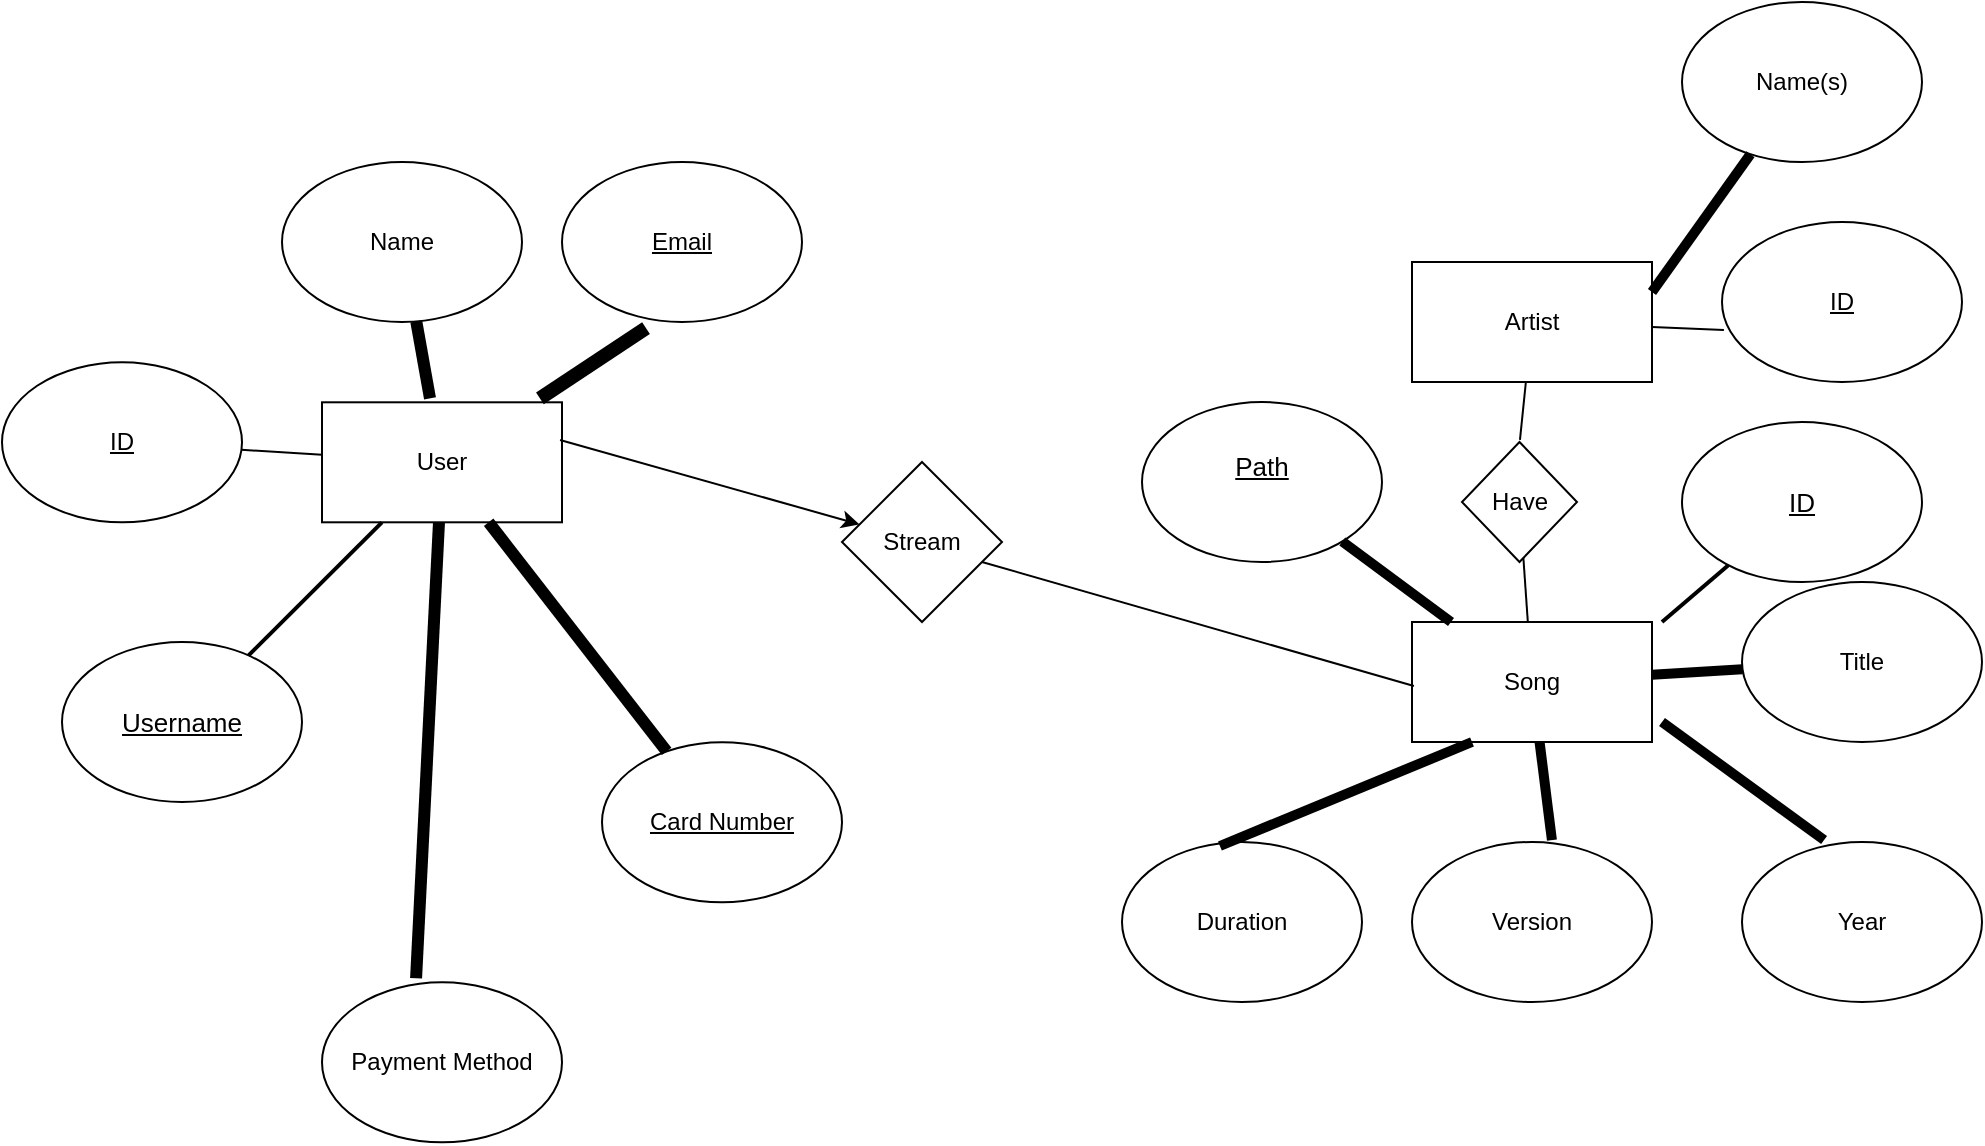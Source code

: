 <mxfile>
    <diagram id="u3KfXxupY5U_fTgw_lSb" name="Page-1">
        <mxGraphModel dx="1177" dy="1589" grid="1" gridSize="10" guides="1" tooltips="1" connect="0" arrows="1" fold="1" page="1" pageScale="1" pageWidth="850" pageHeight="1100" math="0" shadow="0">
            <root>
                <mxCell id="0"/>
                <mxCell id="1" parent="0"/>
                <mxCell id="2" value="User" style="rounded=0;whiteSpace=wrap;html=1;" parent="1" vertex="1">
                    <mxGeometry x="130" y="180.15" width="120" height="60" as="geometry"/>
                </mxCell>
                <mxCell id="3" value="Artist" style="rounded=0;whiteSpace=wrap;html=1;" parent="1" vertex="1">
                    <mxGeometry x="675" y="110" width="120" height="60" as="geometry"/>
                </mxCell>
                <mxCell id="4" value="Song" style="rounded=0;whiteSpace=wrap;html=1;" parent="1" vertex="1">
                    <mxGeometry x="675" y="290" width="120" height="60" as="geometry"/>
                </mxCell>
                <mxCell id="6" value="&lt;span&gt;Title&lt;/span&gt;" style="ellipse;whiteSpace=wrap;html=1;fontStyle=0" parent="1" vertex="1">
                    <mxGeometry x="840" y="270" width="120" height="80" as="geometry"/>
                </mxCell>
                <mxCell id="7" value="&lt;span&gt;Version&lt;/span&gt;" style="ellipse;whiteSpace=wrap;html=1;fontStyle=0" parent="1" vertex="1">
                    <mxGeometry x="675" y="400" width="120" height="80" as="geometry"/>
                </mxCell>
                <mxCell id="8" value="&lt;span&gt;Year&lt;/span&gt;" style="ellipse;whiteSpace=wrap;html=1;fontStyle=0" parent="1" vertex="1">
                    <mxGeometry x="840" y="400" width="120" height="80" as="geometry"/>
                </mxCell>
                <mxCell id="9" value="&lt;span&gt;Duration&lt;/span&gt;" style="ellipse;whiteSpace=wrap;html=1;fontStyle=0" parent="1" vertex="1">
                    <mxGeometry x="530" y="400" width="120" height="80" as="geometry"/>
                </mxCell>
                <mxCell id="10" value="Name" style="ellipse;whiteSpace=wrap;html=1;fontStyle=0" parent="1" vertex="1">
                    <mxGeometry x="110" y="60" width="120" height="80" as="geometry"/>
                </mxCell>
                <mxCell id="11" value="&lt;u&gt;Email&lt;/u&gt;" style="ellipse;whiteSpace=wrap;html=1;" parent="1" vertex="1">
                    <mxGeometry x="250" y="60" width="120" height="80" as="geometry"/>
                </mxCell>
                <mxCell id="12" value="Name(s)" style="ellipse;whiteSpace=wrap;html=1;" parent="1" vertex="1">
                    <mxGeometry x="810" y="-20" width="120" height="80" as="geometry"/>
                </mxCell>
                <mxCell id="13" value="&lt;u&gt;ID&lt;/u&gt;" style="ellipse;whiteSpace=wrap;html=1;" parent="1" vertex="1">
                    <mxGeometry x="830" y="90" width="120" height="80" as="geometry"/>
                </mxCell>
                <mxCell id="14" value="&lt;u&gt;ID&lt;/u&gt;" style="ellipse;whiteSpace=wrap;html=1;" parent="1" vertex="1">
                    <mxGeometry x="-30" y="160.15" width="120" height="80" as="geometry"/>
                </mxCell>
                <mxCell id="15" value="Payment Method" style="ellipse;whiteSpace=wrap;html=1;" parent="1" vertex="1">
                    <mxGeometry x="130" y="470.15" width="120" height="80" as="geometry"/>
                </mxCell>
                <mxCell id="16" value="&lt;u&gt;Card Number&lt;/u&gt;" style="ellipse;whiteSpace=wrap;html=1;" parent="1" vertex="1">
                    <mxGeometry x="270" y="350.15" width="120" height="80" as="geometry"/>
                </mxCell>
                <mxCell id="18" value="Have" style="rhombus;whiteSpace=wrap;html=1;" parent="1" vertex="1">
                    <mxGeometry x="700" y="200" width="57.5" height="60" as="geometry"/>
                </mxCell>
                <mxCell id="23" value="" style="endArrow=none;html=1;exitX=0.45;exitY=-0.033;exitDx=0;exitDy=0;exitPerimeter=0;strokeWidth=6;" parent="1" source="2" target="10" edge="1">
                    <mxGeometry width="50" height="50" relative="1" as="geometry">
                        <mxPoint x="320" y="260.15" as="sourcePoint"/>
                        <mxPoint x="183.04" y="150.15" as="targetPoint"/>
                    </mxGeometry>
                </mxCell>
                <mxCell id="25" value="" style="endArrow=none;html=1;" parent="1" source="2" target="14" edge="1">
                    <mxGeometry width="50" height="50" relative="1" as="geometry">
                        <mxPoint x="320" y="260.15" as="sourcePoint"/>
                        <mxPoint x="370" y="210.15" as="targetPoint"/>
                    </mxGeometry>
                </mxCell>
                <mxCell id="27" value="" style="endArrow=none;html=1;exitX=0.908;exitY=-0.033;exitDx=0;exitDy=0;exitPerimeter=0;entryX=0.35;entryY=1.038;entryDx=0;entryDy=0;entryPerimeter=0;fontStyle=1;strokeWidth=7;" parent="1" source="2" target="11" edge="1">
                    <mxGeometry width="50" height="50" relative="1" as="geometry">
                        <mxPoint x="320" y="260.15" as="sourcePoint"/>
                        <mxPoint x="290" y="130" as="targetPoint"/>
                    </mxGeometry>
                </mxCell>
                <mxCell id="28" value="" style="endArrow=none;html=1;exitX=0.392;exitY=-0.025;exitDx=0;exitDy=0;exitPerimeter=0;strokeWidth=6;" parent="1" source="15" target="2" edge="1">
                    <mxGeometry width="50" height="50" relative="1" as="geometry">
                        <mxPoint x="320" y="480.15" as="sourcePoint"/>
                        <mxPoint x="178" y="422.13" as="targetPoint"/>
                    </mxGeometry>
                </mxCell>
                <mxCell id="29" value="" style="endArrow=none;html=1;entryX=0.25;entryY=1;entryDx=0;entryDy=0;exitX=0.408;exitY=0.025;exitDx=0;exitDy=0;exitPerimeter=0;strokeWidth=5;fontSize=13;" parent="1" source="9" target="4" edge="1">
                    <mxGeometry width="50" height="50" relative="1" as="geometry">
                        <mxPoint x="580" y="410" as="sourcePoint"/>
                        <mxPoint x="630" y="360" as="targetPoint"/>
                    </mxGeometry>
                </mxCell>
                <mxCell id="30" value="" style="endArrow=none;html=1;strokeWidth=6;" parent="1" source="2" target="16" edge="1">
                    <mxGeometry width="50" height="50" relative="1" as="geometry">
                        <mxPoint x="250" y="390.15" as="sourcePoint"/>
                        <mxPoint x="370" y="430.15" as="targetPoint"/>
                    </mxGeometry>
                </mxCell>
                <mxCell id="31" value="" style="endArrow=none;html=1;exitX=0.583;exitY=-0.012;exitDx=0;exitDy=0;exitPerimeter=0;strokeWidth=5;" parent="1" source="7" target="4" edge="1">
                    <mxGeometry width="50" height="50" relative="1" as="geometry">
                        <mxPoint x="580" y="340" as="sourcePoint"/>
                        <mxPoint x="630" y="290" as="targetPoint"/>
                    </mxGeometry>
                </mxCell>
                <mxCell id="32" value="" style="endArrow=none;html=1;strokeWidth=5;" parent="1" source="4" target="6" edge="1">
                    <mxGeometry width="50" height="50" relative="1" as="geometry">
                        <mxPoint x="820" y="340" as="sourcePoint"/>
                        <mxPoint x="870" y="290" as="targetPoint"/>
                    </mxGeometry>
                </mxCell>
                <mxCell id="33" value="" style="endArrow=none;html=1;entryX=0.342;entryY=-0.012;entryDx=0;entryDy=0;entryPerimeter=0;strokeWidth=5;" parent="1" target="8" edge="1">
                    <mxGeometry width="50" height="50" relative="1" as="geometry">
                        <mxPoint x="800" y="340" as="sourcePoint"/>
                        <mxPoint x="870" y="290" as="targetPoint"/>
                    </mxGeometry>
                </mxCell>
                <mxCell id="34" value="" style="endArrow=none;html=1;entryX=0.008;entryY=0.675;entryDx=0;entryDy=0;entryPerimeter=0;" parent="1" source="3" target="13" edge="1">
                    <mxGeometry width="50" height="50" relative="1" as="geometry">
                        <mxPoint x="750" y="200" as="sourcePoint"/>
                        <mxPoint x="800" y="150" as="targetPoint"/>
                    </mxGeometry>
                </mxCell>
                <mxCell id="35" value="" style="endArrow=none;html=1;entryX=1;entryY=0.25;entryDx=0;entryDy=0;strokeWidth=5;" parent="1" source="12" target="3" edge="1">
                    <mxGeometry width="50" height="50" relative="1" as="geometry">
                        <mxPoint x="830.96" y="53.04" as="sourcePoint"/>
                        <mxPoint x="800" y="150" as="targetPoint"/>
                    </mxGeometry>
                </mxCell>
                <mxCell id="39" value="Stream" style="rhombus;whiteSpace=wrap;html=1;" parent="1" vertex="1">
                    <mxGeometry x="390" y="210" width="80" height="80" as="geometry"/>
                </mxCell>
                <mxCell id="40" value="" style="endArrow=none;html=1;exitX=0.008;exitY=0.533;exitDx=0;exitDy=0;exitPerimeter=0;" parent="1" source="4" edge="1">
                    <mxGeometry width="50" height="50" relative="1" as="geometry">
                        <mxPoint x="670" y="320" as="sourcePoint"/>
                        <mxPoint x="460" y="260" as="targetPoint"/>
                    </mxGeometry>
                </mxCell>
                <mxCell id="41" value="" style="endArrow=classic;html=1;exitX=0.992;exitY=0.314;exitDx=0;exitDy=0;exitPerimeter=0;" parent="1" source="2" target="39" edge="1">
                    <mxGeometry width="50" height="50" relative="1" as="geometry">
                        <mxPoint x="410" y="170" as="sourcePoint"/>
                        <mxPoint x="460" y="120" as="targetPoint"/>
                    </mxGeometry>
                </mxCell>
                <mxCell id="46" value="" style="endArrow=none;html=1;exitX=0.504;exitY=-0.017;exitDx=0;exitDy=0;exitPerimeter=0;" edge="1" parent="1" source="18" target="3">
                    <mxGeometry width="50" height="50" relative="1" as="geometry">
                        <mxPoint x="734" y="220" as="sourcePoint"/>
                        <mxPoint x="780" y="190" as="targetPoint"/>
                    </mxGeometry>
                </mxCell>
                <mxCell id="47" value="" style="endArrow=none;html=1;" edge="1" parent="1" source="18" target="4">
                    <mxGeometry width="50" height="50" relative="1" as="geometry">
                        <mxPoint x="730" y="260" as="sourcePoint"/>
                        <mxPoint x="780" y="210" as="targetPoint"/>
                    </mxGeometry>
                </mxCell>
                <mxCell id="52" value="" style="endArrow=none;html=1;fontSize=13;strokeWidth=2;" edge="1" parent="1" target="53">
                    <mxGeometry width="50" height="50" relative="1" as="geometry">
                        <mxPoint x="800" y="290" as="sourcePoint"/>
                        <mxPoint x="870" y="230" as="targetPoint"/>
                    </mxGeometry>
                </mxCell>
                <mxCell id="53" value="&lt;u&gt;ID&lt;/u&gt;" style="ellipse;whiteSpace=wrap;html=1;fontSize=13;" vertex="1" parent="1">
                    <mxGeometry x="810" y="190" width="120" height="80" as="geometry"/>
                </mxCell>
                <mxCell id="54" value="&lt;u&gt;Username&lt;/u&gt;" style="ellipse;whiteSpace=wrap;html=1;fontSize=13;" vertex="1" parent="1">
                    <mxGeometry y="300" width="120" height="80" as="geometry"/>
                </mxCell>
                <mxCell id="55" value="" style="endArrow=none;html=1;fontSize=13;strokeWidth=2;" edge="1" parent="1" source="54" target="2">
                    <mxGeometry width="50" height="50" relative="1" as="geometry">
                        <mxPoint x="120" y="360" as="sourcePoint"/>
                        <mxPoint x="170" y="310" as="targetPoint"/>
                    </mxGeometry>
                </mxCell>
                <mxCell id="57" value="&lt;u&gt;Path&lt;br&gt;&lt;br&gt;&lt;/u&gt;" style="ellipse;whiteSpace=wrap;html=1;fontSize=13;" vertex="1" parent="1">
                    <mxGeometry x="540" y="180" width="120" height="80" as="geometry"/>
                </mxCell>
                <mxCell id="58" value="" style="endArrow=none;html=1;fontSize=17;strokeWidth=5;" edge="1" parent="1" source="4" target="57">
                    <mxGeometry width="50" height="50" relative="1" as="geometry">
                        <mxPoint x="610" y="410" as="sourcePoint"/>
                        <mxPoint x="660" y="360" as="targetPoint"/>
                    </mxGeometry>
                </mxCell>
            </root>
        </mxGraphModel>
    </diagram>
</mxfile>